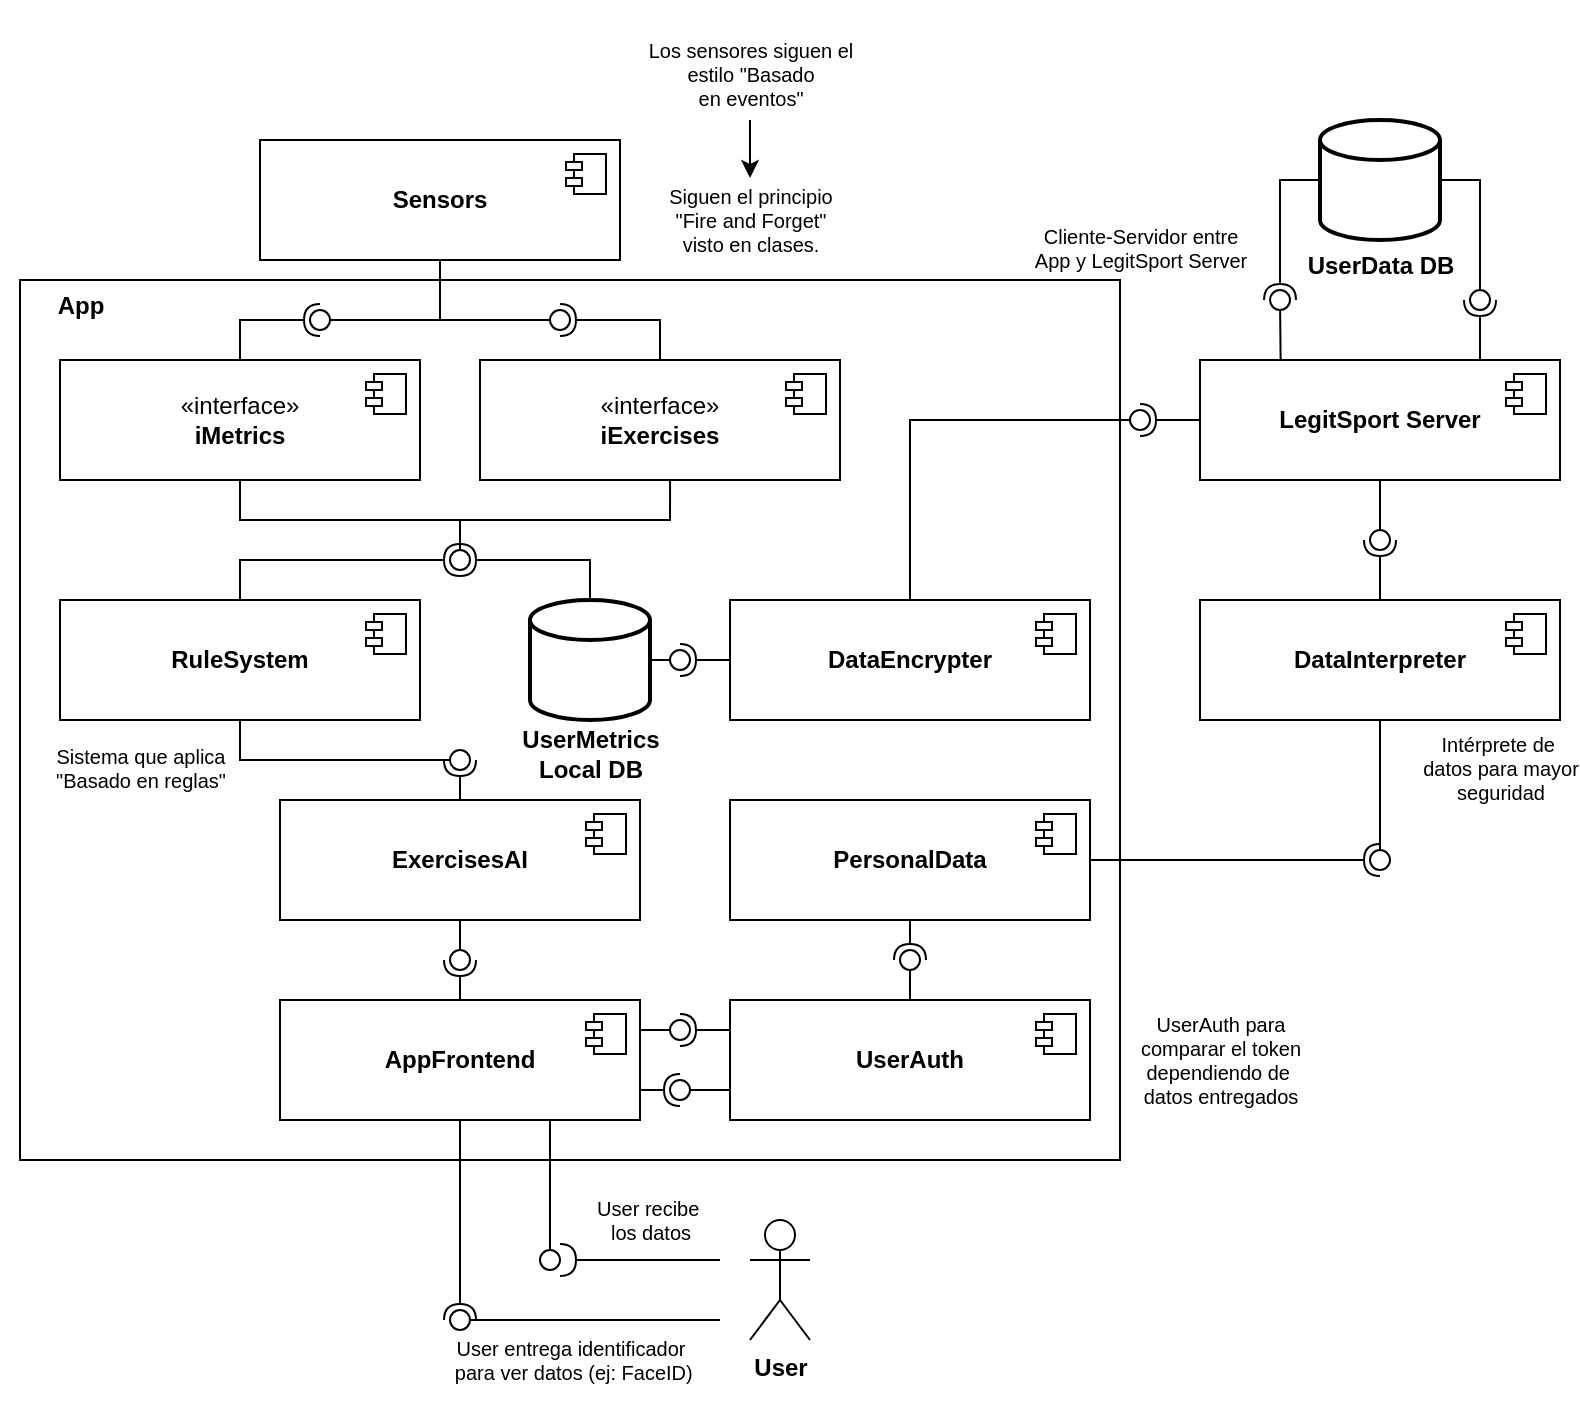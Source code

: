 <mxfile version="24.7.17">
  <diagram id="R2lEEEUBdFMjLlhIrx00" name="Page-1">
    <mxGraphModel dx="1358" dy="704" grid="1" gridSize="10" guides="1" tooltips="1" connect="1" arrows="1" fold="1" page="1" pageScale="1" pageWidth="850" pageHeight="1100" math="0" shadow="0" extFonts="Permanent Marker^https://fonts.googleapis.com/css?family=Permanent+Marker">
      <root>
        <mxCell id="0" />
        <mxCell id="1" parent="0" />
        <mxCell id="_hXt0ZtncEYP2eF8u2ab-137" value="" style="html=1;whiteSpace=wrap;" vertex="1" parent="1">
          <mxGeometry x="60" y="190" width="550" height="440" as="geometry" />
        </mxCell>
        <mxCell id="_hXt0ZtncEYP2eF8u2ab-2" value="&lt;b&gt;Sensors&lt;/b&gt;" style="html=1;dropTarget=0;whiteSpace=wrap;" vertex="1" parent="1">
          <mxGeometry x="180" y="120" width="180" height="60" as="geometry" />
        </mxCell>
        <mxCell id="_hXt0ZtncEYP2eF8u2ab-3" value="" style="shape=module;jettyWidth=8;jettyHeight=4;" vertex="1" parent="_hXt0ZtncEYP2eF8u2ab-2">
          <mxGeometry x="1" width="20" height="20" relative="1" as="geometry">
            <mxPoint x="-27" y="7" as="offset" />
          </mxGeometry>
        </mxCell>
        <mxCell id="_hXt0ZtncEYP2eF8u2ab-5" value="" style="rounded=0;orthogonalLoop=1;jettySize=auto;html=1;endArrow=halfCircle;endFill=0;endSize=6;strokeWidth=1;sketch=0;exitX=0.5;exitY=0;exitDx=0;exitDy=0;" edge="1" parent="1" source="_hXt0ZtncEYP2eF8u2ab-12">
          <mxGeometry relative="1" as="geometry">
            <mxPoint x="350" y="150" as="sourcePoint" />
            <mxPoint x="210" y="210" as="targetPoint" />
            <Array as="points">
              <mxPoint x="170" y="210" />
            </Array>
          </mxGeometry>
        </mxCell>
        <mxCell id="_hXt0ZtncEYP2eF8u2ab-6" value="" style="rounded=0;orthogonalLoop=1;jettySize=auto;html=1;endArrow=oval;endFill=0;sketch=0;sourcePerimeterSpacing=0;targetPerimeterSpacing=0;endSize=10;exitX=1;exitY=0.5;exitDx=0;exitDy=0;entryX=0.58;entryY=0.693;entryDx=0;entryDy=0;entryPerimeter=0;" edge="1" target="_hXt0ZtncEYP2eF8u2ab-7" parent="1" source="_hXt0ZtncEYP2eF8u2ab-7">
          <mxGeometry relative="1" as="geometry">
            <mxPoint x="400" y="415" as="sourcePoint" />
            <mxPoint x="300" y="150" as="targetPoint" />
          </mxGeometry>
        </mxCell>
        <mxCell id="_hXt0ZtncEYP2eF8u2ab-8" value="" style="rounded=0;orthogonalLoop=1;jettySize=auto;html=1;endArrow=oval;endFill=0;sketch=0;sourcePerimeterSpacing=0;targetPerimeterSpacing=0;endSize=10;exitX=0.5;exitY=1;exitDx=0;exitDy=0;" edge="1" parent="1" source="_hXt0ZtncEYP2eF8u2ab-2">
          <mxGeometry relative="1" as="geometry">
            <mxPoint x="280" y="200" as="sourcePoint" />
            <mxPoint x="210" y="210" as="targetPoint" />
            <Array as="points">
              <mxPoint x="270" y="210" />
            </Array>
          </mxGeometry>
        </mxCell>
        <mxCell id="_hXt0ZtncEYP2eF8u2ab-7" value="" style="ellipse;whiteSpace=wrap;html=1;align=center;aspect=fixed;fillColor=none;strokeColor=none;resizable=0;perimeter=centerPerimeter;rotatable=0;allowArrows=0;points=[];outlineConnect=1;" vertex="1" parent="1">
          <mxGeometry x="290" y="145" width="10" height="10" as="geometry" />
        </mxCell>
        <mxCell id="_hXt0ZtncEYP2eF8u2ab-12" value="&lt;div&gt;«interface»&lt;br&gt;&lt;/div&gt;&lt;b&gt;iMetrics&lt;/b&gt;" style="html=1;dropTarget=0;whiteSpace=wrap;" vertex="1" parent="1">
          <mxGeometry x="80" y="230" width="180" height="60" as="geometry" />
        </mxCell>
        <mxCell id="_hXt0ZtncEYP2eF8u2ab-13" value="" style="shape=module;jettyWidth=8;jettyHeight=4;" vertex="1" parent="_hXt0ZtncEYP2eF8u2ab-12">
          <mxGeometry x="1" width="20" height="20" relative="1" as="geometry">
            <mxPoint x="-27" y="7" as="offset" />
          </mxGeometry>
        </mxCell>
        <mxCell id="_hXt0ZtncEYP2eF8u2ab-16" value="" style="ellipse;whiteSpace=wrap;html=1;align=center;aspect=fixed;fillColor=none;strokeColor=none;resizable=0;perimeter=centerPerimeter;rotatable=0;allowArrows=0;points=[];outlineConnect=1;" vertex="1" parent="1">
          <mxGeometry x="405" y="300" width="10" height="10" as="geometry" />
        </mxCell>
        <mxCell id="_hXt0ZtncEYP2eF8u2ab-17" value="&lt;div&gt;«interface»&lt;br&gt;&lt;/div&gt;&lt;b&gt;iExercises&lt;/b&gt;" style="html=1;dropTarget=0;whiteSpace=wrap;" vertex="1" parent="1">
          <mxGeometry x="290" y="230" width="180" height="60" as="geometry" />
        </mxCell>
        <mxCell id="_hXt0ZtncEYP2eF8u2ab-18" value="" style="shape=module;jettyWidth=8;jettyHeight=4;" vertex="1" parent="_hXt0ZtncEYP2eF8u2ab-17">
          <mxGeometry x="1" width="20" height="20" relative="1" as="geometry">
            <mxPoint x="-27" y="7" as="offset" />
          </mxGeometry>
        </mxCell>
        <mxCell id="_hXt0ZtncEYP2eF8u2ab-20" value="" style="endArrow=none;html=1;rounded=0;entryX=0.5;entryY=1;entryDx=0;entryDy=0;" edge="1" parent="1" target="_hXt0ZtncEYP2eF8u2ab-2">
          <mxGeometry width="50" height="50" relative="1" as="geometry">
            <mxPoint x="270" y="210" as="sourcePoint" />
            <mxPoint x="370" y="230" as="targetPoint" />
          </mxGeometry>
        </mxCell>
        <mxCell id="_hXt0ZtncEYP2eF8u2ab-25" value="" style="rounded=0;orthogonalLoop=1;jettySize=auto;html=1;endArrow=oval;endFill=0;sketch=0;sourcePerimeterSpacing=0;targetPerimeterSpacing=0;endSize=10;" edge="1" parent="1">
          <mxGeometry relative="1" as="geometry">
            <mxPoint x="270" y="210" as="sourcePoint" />
            <mxPoint x="330" y="210" as="targetPoint" />
          </mxGeometry>
        </mxCell>
        <mxCell id="_hXt0ZtncEYP2eF8u2ab-27" value="" style="ellipse;whiteSpace=wrap;html=1;align=center;aspect=fixed;fillColor=none;strokeColor=none;resizable=0;perimeter=centerPerimeter;rotatable=0;allowArrows=0;points=[];outlineConnect=1;" vertex="1" parent="1">
          <mxGeometry x="360" y="240" width="10" height="10" as="geometry" />
        </mxCell>
        <mxCell id="_hXt0ZtncEYP2eF8u2ab-30" value="&lt;b&gt;RuleSystem&lt;/b&gt;" style="html=1;dropTarget=0;whiteSpace=wrap;" vertex="1" parent="1">
          <mxGeometry x="80" y="350" width="180" height="60" as="geometry" />
        </mxCell>
        <mxCell id="_hXt0ZtncEYP2eF8u2ab-31" value="" style="shape=module;jettyWidth=8;jettyHeight=4;" vertex="1" parent="_hXt0ZtncEYP2eF8u2ab-30">
          <mxGeometry x="1" width="20" height="20" relative="1" as="geometry">
            <mxPoint x="-27" y="7" as="offset" />
          </mxGeometry>
        </mxCell>
        <mxCell id="_hXt0ZtncEYP2eF8u2ab-33" value="" style="rounded=0;orthogonalLoop=1;jettySize=auto;html=1;endArrow=oval;endFill=0;sketch=0;sourcePerimeterSpacing=0;targetPerimeterSpacing=0;endSize=10;" edge="1" parent="1">
          <mxGeometry relative="1" as="geometry">
            <mxPoint x="280" y="310" as="sourcePoint" />
            <mxPoint x="280" y="330" as="targetPoint" />
          </mxGeometry>
        </mxCell>
        <mxCell id="_hXt0ZtncEYP2eF8u2ab-35" value="" style="rounded=0;orthogonalLoop=1;jettySize=auto;html=1;endArrow=halfCircle;endFill=0;endSize=6;strokeWidth=1;sketch=0;exitX=0.5;exitY=0;exitDx=0;exitDy=0;" edge="1" parent="1" source="_hXt0ZtncEYP2eF8u2ab-30">
          <mxGeometry relative="1" as="geometry">
            <mxPoint x="240" y="360" as="sourcePoint" />
            <mxPoint x="280" y="330" as="targetPoint" />
            <Array as="points">
              <mxPoint x="170" y="330" />
            </Array>
          </mxGeometry>
        </mxCell>
        <mxCell id="_hXt0ZtncEYP2eF8u2ab-37" value="" style="endArrow=none;html=1;rounded=0;entryX=0.528;entryY=0.998;entryDx=0;entryDy=0;entryPerimeter=0;exitX=0.5;exitY=1;exitDx=0;exitDy=0;" edge="1" parent="1" source="_hXt0ZtncEYP2eF8u2ab-12" target="_hXt0ZtncEYP2eF8u2ab-17">
          <mxGeometry width="50" height="50" relative="1" as="geometry">
            <mxPoint x="160" y="320" as="sourcePoint" />
            <mxPoint x="350" y="330" as="targetPoint" />
            <Array as="points">
              <mxPoint x="170" y="310" />
              <mxPoint x="385" y="310" />
            </Array>
          </mxGeometry>
        </mxCell>
        <mxCell id="_hXt0ZtncEYP2eF8u2ab-39" value="App" style="text;align=center;fontStyle=1;verticalAlign=middle;spacingLeft=3;spacingRight=3;strokeColor=none;rotatable=0;points=[[0,0.5],[1,0.5]];portConstraint=eastwest;html=1;" vertex="1" parent="1">
          <mxGeometry x="50" y="190" width="80" height="26" as="geometry" />
        </mxCell>
        <mxCell id="_hXt0ZtncEYP2eF8u2ab-40" value="" style="rounded=0;orthogonalLoop=1;jettySize=auto;html=1;endArrow=halfCircle;endFill=0;endSize=6;strokeWidth=1;sketch=0;" edge="1" parent="1" source="_hXt0ZtncEYP2eF8u2ab-17">
          <mxGeometry relative="1" as="geometry">
            <mxPoint x="400" y="195" as="sourcePoint" />
            <mxPoint x="330" y="210" as="targetPoint" />
            <Array as="points">
              <mxPoint x="380" y="210" />
              <mxPoint x="360" y="210" />
            </Array>
          </mxGeometry>
        </mxCell>
        <mxCell id="_hXt0ZtncEYP2eF8u2ab-48" value="&lt;b&gt;LegitSport Server&lt;/b&gt;" style="html=1;dropTarget=0;whiteSpace=wrap;" vertex="1" parent="1">
          <mxGeometry x="650" y="230" width="180" height="60" as="geometry" />
        </mxCell>
        <mxCell id="_hXt0ZtncEYP2eF8u2ab-49" value="" style="shape=module;jettyWidth=8;jettyHeight=4;" vertex="1" parent="_hXt0ZtncEYP2eF8u2ab-48">
          <mxGeometry x="1" width="20" height="20" relative="1" as="geometry">
            <mxPoint x="-27" y="7" as="offset" />
          </mxGeometry>
        </mxCell>
        <mxCell id="_hXt0ZtncEYP2eF8u2ab-50" value="&lt;b&gt;User&lt;/b&gt;" style="shape=umlActor;verticalLabelPosition=bottom;verticalAlign=top;html=1;" vertex="1" parent="1">
          <mxGeometry x="425" y="660" width="30" height="60" as="geometry" />
        </mxCell>
        <mxCell id="_hXt0ZtncEYP2eF8u2ab-56" value="" style="ellipse;whiteSpace=wrap;html=1;align=center;aspect=fixed;fillColor=none;strokeColor=none;resizable=0;perimeter=centerPerimeter;rotatable=0;allowArrows=0;points=[];outlineConnect=1;" vertex="1" parent="1">
          <mxGeometry x="305" y="70" width="10" height="10" as="geometry" />
        </mxCell>
        <mxCell id="_hXt0ZtncEYP2eF8u2ab-60" value="&lt;b&gt;ExercisesAI&lt;/b&gt;" style="html=1;dropTarget=0;whiteSpace=wrap;" vertex="1" parent="1">
          <mxGeometry x="190" y="450" width="180" height="60" as="geometry" />
        </mxCell>
        <mxCell id="_hXt0ZtncEYP2eF8u2ab-61" value="" style="shape=module;jettyWidth=8;jettyHeight=4;" vertex="1" parent="_hXt0ZtncEYP2eF8u2ab-60">
          <mxGeometry x="1" width="20" height="20" relative="1" as="geometry">
            <mxPoint x="-27" y="7" as="offset" />
          </mxGeometry>
        </mxCell>
        <mxCell id="_hXt0ZtncEYP2eF8u2ab-62" value="" style="rounded=0;orthogonalLoop=1;jettySize=auto;html=1;endArrow=halfCircle;endFill=0;endSize=6;strokeWidth=1;sketch=0;exitX=0.5;exitY=0;exitDx=0;exitDy=0;" edge="1" parent="1" source="_hXt0ZtncEYP2eF8u2ab-60">
          <mxGeometry relative="1" as="geometry">
            <mxPoint x="460" y="345" as="sourcePoint" />
            <mxPoint x="280" y="430" as="targetPoint" />
          </mxGeometry>
        </mxCell>
        <mxCell id="_hXt0ZtncEYP2eF8u2ab-63" value="" style="rounded=0;orthogonalLoop=1;jettySize=auto;html=1;endArrow=oval;endFill=0;sketch=0;sourcePerimeterSpacing=0;targetPerimeterSpacing=0;endSize=10;exitX=0.5;exitY=1;exitDx=0;exitDy=0;" edge="1" parent="1" source="_hXt0ZtncEYP2eF8u2ab-30">
          <mxGeometry relative="1" as="geometry">
            <mxPoint x="420" y="345" as="sourcePoint" />
            <mxPoint x="280" y="430" as="targetPoint" />
            <Array as="points">
              <mxPoint x="170" y="430" />
            </Array>
          </mxGeometry>
        </mxCell>
        <mxCell id="_hXt0ZtncEYP2eF8u2ab-64" value="" style="ellipse;whiteSpace=wrap;html=1;align=center;aspect=fixed;fillColor=none;strokeColor=none;resizable=0;perimeter=centerPerimeter;rotatable=0;allowArrows=0;points=[];outlineConnect=1;" vertex="1" parent="1">
          <mxGeometry x="435" y="340" width="10" height="10" as="geometry" />
        </mxCell>
        <mxCell id="_hXt0ZtncEYP2eF8u2ab-73" value="" style="strokeWidth=2;html=1;shape=mxgraph.flowchart.database;whiteSpace=wrap;" vertex="1" parent="1">
          <mxGeometry x="315" y="350" width="60" height="60" as="geometry" />
        </mxCell>
        <mxCell id="_hXt0ZtncEYP2eF8u2ab-74" value="UserMetrics&lt;div&gt;Local&amp;nbsp;&lt;span style=&quot;background-color: initial;&quot;&gt;DB&lt;/span&gt;&lt;/div&gt;" style="text;align=center;fontStyle=1;verticalAlign=middle;spacingLeft=3;spacingRight=3;strokeColor=none;rotatable=0;points=[[0,0.5],[1,0.5]];portConstraint=eastwest;html=1;" vertex="1" parent="1">
          <mxGeometry x="305" y="414" width="80" height="26" as="geometry" />
        </mxCell>
        <mxCell id="_hXt0ZtncEYP2eF8u2ab-75" value="&lt;b&gt;DataEncrypter&lt;/b&gt;" style="html=1;dropTarget=0;whiteSpace=wrap;" vertex="1" parent="1">
          <mxGeometry x="415" y="350" width="180" height="60" as="geometry" />
        </mxCell>
        <mxCell id="_hXt0ZtncEYP2eF8u2ab-76" value="" style="shape=module;jettyWidth=8;jettyHeight=4;" vertex="1" parent="_hXt0ZtncEYP2eF8u2ab-75">
          <mxGeometry x="1" width="20" height="20" relative="1" as="geometry">
            <mxPoint x="-27" y="7" as="offset" />
          </mxGeometry>
        </mxCell>
        <mxCell id="_hXt0ZtncEYP2eF8u2ab-78" value="" style="ellipse;whiteSpace=wrap;html=1;align=center;aspect=fixed;fillColor=none;strokeColor=none;resizable=0;perimeter=centerPerimeter;rotatable=0;allowArrows=0;points=[];outlineConnect=1;" vertex="1" parent="1">
          <mxGeometry x="410" y="390" width="10" height="10" as="geometry" />
        </mxCell>
        <mxCell id="_hXt0ZtncEYP2eF8u2ab-79" value="" style="rounded=0;orthogonalLoop=1;jettySize=auto;html=1;endArrow=halfCircle;endFill=0;endSize=6;strokeWidth=1;sketch=0;exitX=0;exitY=0.5;exitDx=0;exitDy=0;" edge="1" parent="1" source="_hXt0ZtncEYP2eF8u2ab-75">
          <mxGeometry relative="1" as="geometry">
            <mxPoint x="450" y="395" as="sourcePoint" />
            <mxPoint x="390" y="380" as="targetPoint" />
          </mxGeometry>
        </mxCell>
        <mxCell id="_hXt0ZtncEYP2eF8u2ab-80" value="" style="rounded=0;orthogonalLoop=1;jettySize=auto;html=1;endArrow=oval;endFill=0;sketch=0;sourcePerimeterSpacing=0;targetPerimeterSpacing=0;endSize=10;exitX=1;exitY=0.5;exitDx=0;exitDy=0;exitPerimeter=0;" edge="1" parent="1" source="_hXt0ZtncEYP2eF8u2ab-73">
          <mxGeometry relative="1" as="geometry">
            <mxPoint x="410" y="395" as="sourcePoint" />
            <mxPoint x="390" y="380" as="targetPoint" />
          </mxGeometry>
        </mxCell>
        <mxCell id="_hXt0ZtncEYP2eF8u2ab-81" value="" style="ellipse;whiteSpace=wrap;html=1;align=center;aspect=fixed;fillColor=none;strokeColor=none;resizable=0;perimeter=centerPerimeter;rotatable=0;allowArrows=0;points=[];outlineConnect=1;" vertex="1" parent="1">
          <mxGeometry x="425" y="390" width="10" height="10" as="geometry" />
        </mxCell>
        <mxCell id="_hXt0ZtncEYP2eF8u2ab-83" value="" style="rounded=0;orthogonalLoop=1;jettySize=auto;html=1;endArrow=halfCircle;endFill=0;endSize=6;strokeWidth=1;sketch=0;exitX=0;exitY=0.5;exitDx=0;exitDy=0;" edge="1" parent="1" source="_hXt0ZtncEYP2eF8u2ab-48">
          <mxGeometry relative="1" as="geometry">
            <mxPoint x="470" y="465" as="sourcePoint" />
            <mxPoint x="620" y="260" as="targetPoint" />
            <Array as="points" />
          </mxGeometry>
        </mxCell>
        <mxCell id="_hXt0ZtncEYP2eF8u2ab-84" value="" style="rounded=0;orthogonalLoop=1;jettySize=auto;html=1;endArrow=oval;endFill=0;sketch=0;sourcePerimeterSpacing=0;targetPerimeterSpacing=0;endSize=10;exitX=0.5;exitY=0;exitDx=0;exitDy=0;" edge="1" parent="1" source="_hXt0ZtncEYP2eF8u2ab-75">
          <mxGeometry relative="1" as="geometry">
            <mxPoint x="430" y="465" as="sourcePoint" />
            <mxPoint x="620" y="260" as="targetPoint" />
            <Array as="points">
              <mxPoint x="505" y="260" />
            </Array>
          </mxGeometry>
        </mxCell>
        <mxCell id="_hXt0ZtncEYP2eF8u2ab-85" value="" style="ellipse;whiteSpace=wrap;html=1;align=center;aspect=fixed;fillColor=none;strokeColor=none;resizable=0;perimeter=centerPerimeter;rotatable=0;allowArrows=0;points=[];outlineConnect=1;" vertex="1" parent="1">
          <mxGeometry x="445" y="460" width="10" height="10" as="geometry" />
        </mxCell>
        <mxCell id="_hXt0ZtncEYP2eF8u2ab-86" value="" style="rounded=0;orthogonalLoop=1;jettySize=auto;html=1;endArrow=halfCircle;endFill=0;endSize=6;strokeWidth=1;sketch=0;exitX=0.5;exitY=0;exitDx=0;exitDy=0;exitPerimeter=0;" edge="1" parent="1" source="_hXt0ZtncEYP2eF8u2ab-73">
          <mxGeometry relative="1" as="geometry">
            <mxPoint x="540" y="435" as="sourcePoint" />
            <mxPoint x="280" y="330" as="targetPoint" />
            <Array as="points">
              <mxPoint x="345" y="330" />
            </Array>
          </mxGeometry>
        </mxCell>
        <mxCell id="_hXt0ZtncEYP2eF8u2ab-89" value="&lt;b&gt;AppFrontend&lt;/b&gt;" style="html=1;dropTarget=0;whiteSpace=wrap;" vertex="1" parent="1">
          <mxGeometry x="190" y="550" width="180" height="60" as="geometry" />
        </mxCell>
        <mxCell id="_hXt0ZtncEYP2eF8u2ab-90" value="" style="shape=module;jettyWidth=8;jettyHeight=4;" vertex="1" parent="_hXt0ZtncEYP2eF8u2ab-89">
          <mxGeometry x="1" width="20" height="20" relative="1" as="geometry">
            <mxPoint x="-27" y="7" as="offset" />
          </mxGeometry>
        </mxCell>
        <mxCell id="_hXt0ZtncEYP2eF8u2ab-91" value="" style="rounded=0;orthogonalLoop=1;jettySize=auto;html=1;endArrow=halfCircle;endFill=0;endSize=6;strokeWidth=1;sketch=0;exitX=0.5;exitY=0;exitDx=0;exitDy=0;" edge="1" parent="1" source="_hXt0ZtncEYP2eF8u2ab-89">
          <mxGeometry relative="1" as="geometry">
            <mxPoint x="480" y="635" as="sourcePoint" />
            <mxPoint x="280" y="530" as="targetPoint" />
          </mxGeometry>
        </mxCell>
        <mxCell id="_hXt0ZtncEYP2eF8u2ab-92" value="" style="rounded=0;orthogonalLoop=1;jettySize=auto;html=1;endArrow=oval;endFill=0;sketch=0;sourcePerimeterSpacing=0;targetPerimeterSpacing=0;endSize=10;exitX=0.5;exitY=1;exitDx=0;exitDy=0;" edge="1" parent="1" source="_hXt0ZtncEYP2eF8u2ab-60">
          <mxGeometry relative="1" as="geometry">
            <mxPoint x="440" y="635" as="sourcePoint" />
            <mxPoint x="280" y="530" as="targetPoint" />
          </mxGeometry>
        </mxCell>
        <mxCell id="_hXt0ZtncEYP2eF8u2ab-95" value="" style="rounded=0;orthogonalLoop=1;jettySize=auto;html=1;endArrow=halfCircle;endFill=0;endSize=6;strokeWidth=1;sketch=0;exitX=0.5;exitY=0;exitDx=0;exitDy=0;" edge="1" parent="1" source="_hXt0ZtncEYP2eF8u2ab-98">
          <mxGeometry relative="1" as="geometry">
            <mxPoint x="740" y="530" as="sourcePoint" />
            <mxPoint x="740" y="320" as="targetPoint" />
            <Array as="points">
              <mxPoint x="740" y="320" />
            </Array>
          </mxGeometry>
        </mxCell>
        <mxCell id="_hXt0ZtncEYP2eF8u2ab-96" value="" style="rounded=0;orthogonalLoop=1;jettySize=auto;html=1;endArrow=oval;endFill=0;sketch=0;sourcePerimeterSpacing=0;targetPerimeterSpacing=0;endSize=10;exitX=0.5;exitY=1;exitDx=0;exitDy=0;" edge="1" parent="1" source="_hXt0ZtncEYP2eF8u2ab-48">
          <mxGeometry relative="1" as="geometry">
            <mxPoint x="747.5" y="340" as="sourcePoint" />
            <mxPoint x="740" y="320" as="targetPoint" />
          </mxGeometry>
        </mxCell>
        <mxCell id="_hXt0ZtncEYP2eF8u2ab-98" value="&lt;b&gt;DataInterpreter&lt;/b&gt;" style="html=1;dropTarget=0;whiteSpace=wrap;" vertex="1" parent="1">
          <mxGeometry x="650" y="350" width="180" height="60" as="geometry" />
        </mxCell>
        <mxCell id="_hXt0ZtncEYP2eF8u2ab-99" value="" style="shape=module;jettyWidth=8;jettyHeight=4;" vertex="1" parent="_hXt0ZtncEYP2eF8u2ab-98">
          <mxGeometry x="1" width="20" height="20" relative="1" as="geometry">
            <mxPoint x="-27" y="7" as="offset" />
          </mxGeometry>
        </mxCell>
        <mxCell id="_hXt0ZtncEYP2eF8u2ab-100" value="" style="rounded=0;orthogonalLoop=1;jettySize=auto;html=1;endArrow=halfCircle;endFill=0;endSize=6;strokeWidth=1;sketch=0;" edge="1" parent="1">
          <mxGeometry relative="1" as="geometry">
            <mxPoint x="410" y="680" as="sourcePoint" />
            <mxPoint x="330" y="680" as="targetPoint" />
          </mxGeometry>
        </mxCell>
        <mxCell id="_hXt0ZtncEYP2eF8u2ab-102" value="" style="ellipse;whiteSpace=wrap;html=1;align=center;aspect=fixed;fillColor=none;strokeColor=none;resizable=0;perimeter=centerPerimeter;rotatable=0;allowArrows=0;points=[];outlineConnect=1;" vertex="1" parent="1">
          <mxGeometry x="575" y="510" width="10" height="10" as="geometry" />
        </mxCell>
        <mxCell id="_hXt0ZtncEYP2eF8u2ab-107" value="&lt;b&gt;UserAuth&lt;/b&gt;" style="html=1;dropTarget=0;whiteSpace=wrap;" vertex="1" parent="1">
          <mxGeometry x="415" y="550" width="180" height="60" as="geometry" />
        </mxCell>
        <mxCell id="_hXt0ZtncEYP2eF8u2ab-108" value="" style="shape=module;jettyWidth=8;jettyHeight=4;" vertex="1" parent="_hXt0ZtncEYP2eF8u2ab-107">
          <mxGeometry x="1" width="20" height="20" relative="1" as="geometry">
            <mxPoint x="-27" y="7" as="offset" />
          </mxGeometry>
        </mxCell>
        <mxCell id="_hXt0ZtncEYP2eF8u2ab-110" value="" style="rounded=0;orthogonalLoop=1;jettySize=auto;html=1;endArrow=oval;endFill=0;sketch=0;sourcePerimeterSpacing=0;targetPerimeterSpacing=0;endSize=10;exitX=0.5;exitY=1;exitDx=0;exitDy=0;" edge="1" parent="1" source="_hXt0ZtncEYP2eF8u2ab-98">
          <mxGeometry relative="1" as="geometry">
            <mxPoint x="550" y="435" as="sourcePoint" />
            <mxPoint x="740" y="480" as="targetPoint" />
          </mxGeometry>
        </mxCell>
        <mxCell id="_hXt0ZtncEYP2eF8u2ab-111" value="" style="ellipse;whiteSpace=wrap;html=1;align=center;aspect=fixed;fillColor=none;strokeColor=none;resizable=0;perimeter=centerPerimeter;rotatable=0;allowArrows=0;points=[];outlineConnect=1;" vertex="1" parent="1">
          <mxGeometry x="565" y="430" width="10" height="10" as="geometry" />
        </mxCell>
        <mxCell id="_hXt0ZtncEYP2eF8u2ab-112" value="" style="strokeWidth=2;html=1;shape=mxgraph.flowchart.database;whiteSpace=wrap;" vertex="1" parent="1">
          <mxGeometry x="710" y="110" width="60" height="60" as="geometry" />
        </mxCell>
        <mxCell id="_hXt0ZtncEYP2eF8u2ab-113" value="UserData DB" style="text;align=center;fontStyle=1;verticalAlign=middle;spacingLeft=3;spacingRight=3;strokeColor=none;rotatable=0;points=[[0,0.5],[1,0.5]];portConstraint=eastwest;html=1;" vertex="1" parent="1">
          <mxGeometry x="700" y="170" width="80" height="26" as="geometry" />
        </mxCell>
        <mxCell id="_hXt0ZtncEYP2eF8u2ab-114" value="" style="rounded=0;orthogonalLoop=1;jettySize=auto;html=1;endArrow=oval;endFill=0;sketch=0;sourcePerimeterSpacing=0;targetPerimeterSpacing=0;endSize=10;exitX=0.224;exitY=0.002;exitDx=0;exitDy=0;exitPerimeter=0;" edge="1" parent="1" source="_hXt0ZtncEYP2eF8u2ab-48">
          <mxGeometry relative="1" as="geometry">
            <mxPoint x="750" y="350" as="sourcePoint" />
            <mxPoint x="690" y="200" as="targetPoint" />
          </mxGeometry>
        </mxCell>
        <mxCell id="_hXt0ZtncEYP2eF8u2ab-115" value="" style="rounded=0;orthogonalLoop=1;jettySize=auto;html=1;endArrow=oval;endFill=0;sketch=0;sourcePerimeterSpacing=0;targetPerimeterSpacing=0;endSize=10;exitX=1;exitY=0.5;exitDx=0;exitDy=0;exitPerimeter=0;" edge="1" parent="1" source="_hXt0ZtncEYP2eF8u2ab-112">
          <mxGeometry relative="1" as="geometry">
            <mxPoint x="705" y="290" as="sourcePoint" />
            <mxPoint x="790" y="200" as="targetPoint" />
            <Array as="points">
              <mxPoint x="790" y="140" />
            </Array>
          </mxGeometry>
        </mxCell>
        <mxCell id="_hXt0ZtncEYP2eF8u2ab-118" value="" style="rounded=0;orthogonalLoop=1;jettySize=auto;html=1;endArrow=halfCircle;endFill=0;endSize=6;strokeWidth=1;sketch=0;exitX=0;exitY=0.5;exitDx=0;exitDy=0;exitPerimeter=0;" edge="1" parent="1" source="_hXt0ZtncEYP2eF8u2ab-112">
          <mxGeometry relative="1" as="geometry">
            <mxPoint x="590" y="355" as="sourcePoint" />
            <mxPoint x="690" y="200" as="targetPoint" />
            <Array as="points">
              <mxPoint x="690" y="140" />
            </Array>
          </mxGeometry>
        </mxCell>
        <mxCell id="_hXt0ZtncEYP2eF8u2ab-120" value="" style="ellipse;whiteSpace=wrap;html=1;align=center;aspect=fixed;fillColor=none;strokeColor=none;resizable=0;perimeter=centerPerimeter;rotatable=0;allowArrows=0;points=[];outlineConnect=1;" vertex="1" parent="1">
          <mxGeometry x="565" y="350" width="10" height="10" as="geometry" />
        </mxCell>
        <mxCell id="_hXt0ZtncEYP2eF8u2ab-121" value="" style="rounded=0;orthogonalLoop=1;jettySize=auto;html=1;endArrow=halfCircle;endFill=0;endSize=6;strokeWidth=1;sketch=0;" edge="1" parent="1">
          <mxGeometry relative="1" as="geometry">
            <mxPoint x="790" y="230" as="sourcePoint" />
            <mxPoint x="790" y="200" as="targetPoint" />
            <Array as="points" />
          </mxGeometry>
        </mxCell>
        <mxCell id="_hXt0ZtncEYP2eF8u2ab-122" value="&lt;b&gt;PersonalData&lt;/b&gt;" style="html=1;dropTarget=0;whiteSpace=wrap;" vertex="1" parent="1">
          <mxGeometry x="415" y="450" width="180" height="60" as="geometry" />
        </mxCell>
        <mxCell id="_hXt0ZtncEYP2eF8u2ab-123" value="" style="shape=module;jettyWidth=8;jettyHeight=4;" vertex="1" parent="_hXt0ZtncEYP2eF8u2ab-122">
          <mxGeometry x="1" width="20" height="20" relative="1" as="geometry">
            <mxPoint x="-27" y="7" as="offset" />
          </mxGeometry>
        </mxCell>
        <mxCell id="_hXt0ZtncEYP2eF8u2ab-124" value="User entrega identificador&lt;div style=&quot;font-size: 10px;&quot;&gt;&amp;nbsp;para ver datos (ej: FaceID)&lt;/div&gt;" style="text;align=center;fontStyle=0;verticalAlign=middle;spacingLeft=3;spacingRight=3;strokeColor=none;rotatable=0;points=[[0,0.5],[1,0.5]];portConstraint=eastwest;html=1;fontSize=10;" vertex="1" parent="1">
          <mxGeometry x="305" y="700" width="60" height="60" as="geometry" />
        </mxCell>
        <mxCell id="_hXt0ZtncEYP2eF8u2ab-125" value="" style="rounded=0;orthogonalLoop=1;jettySize=auto;html=1;endArrow=halfCircle;endFill=0;endSize=6;strokeWidth=1;sketch=0;exitX=0;exitY=0.25;exitDx=0;exitDy=0;" edge="1" parent="1" source="_hXt0ZtncEYP2eF8u2ab-107">
          <mxGeometry relative="1" as="geometry">
            <mxPoint x="610" y="595" as="sourcePoint" />
            <mxPoint x="390" y="565" as="targetPoint" />
          </mxGeometry>
        </mxCell>
        <mxCell id="_hXt0ZtncEYP2eF8u2ab-126" value="" style="rounded=0;orthogonalLoop=1;jettySize=auto;html=1;endArrow=oval;endFill=0;sketch=0;sourcePerimeterSpacing=0;targetPerimeterSpacing=0;endSize=10;exitX=1;exitY=0.25;exitDx=0;exitDy=0;" edge="1" parent="1" source="_hXt0ZtncEYP2eF8u2ab-89">
          <mxGeometry relative="1" as="geometry">
            <mxPoint x="570" y="595" as="sourcePoint" />
            <mxPoint x="390" y="565" as="targetPoint" />
          </mxGeometry>
        </mxCell>
        <mxCell id="_hXt0ZtncEYP2eF8u2ab-127" value="" style="ellipse;whiteSpace=wrap;html=1;align=center;aspect=fixed;fillColor=none;strokeColor=none;resizable=0;perimeter=centerPerimeter;rotatable=0;allowArrows=0;points=[];outlineConnect=1;" vertex="1" parent="1">
          <mxGeometry x="585" y="590" width="10" height="10" as="geometry" />
        </mxCell>
        <mxCell id="_hXt0ZtncEYP2eF8u2ab-130" value="" style="rounded=0;orthogonalLoop=1;jettySize=auto;html=1;endArrow=halfCircle;endFill=0;endSize=6;strokeWidth=1;sketch=0;exitX=1;exitY=0.75;exitDx=0;exitDy=0;" edge="1" parent="1" source="_hXt0ZtncEYP2eF8u2ab-89">
          <mxGeometry relative="1" as="geometry">
            <mxPoint x="415" y="600" as="sourcePoint" />
            <mxPoint x="390" y="595" as="targetPoint" />
          </mxGeometry>
        </mxCell>
        <mxCell id="_hXt0ZtncEYP2eF8u2ab-131" value="" style="rounded=0;orthogonalLoop=1;jettySize=auto;html=1;endArrow=oval;endFill=0;sketch=0;sourcePerimeterSpacing=0;targetPerimeterSpacing=0;endSize=10;exitX=0;exitY=0.75;exitDx=0;exitDy=0;" edge="1" parent="1" source="_hXt0ZtncEYP2eF8u2ab-107">
          <mxGeometry relative="1" as="geometry">
            <mxPoint x="375" y="600" as="sourcePoint" />
            <mxPoint x="390" y="595" as="targetPoint" />
          </mxGeometry>
        </mxCell>
        <mxCell id="_hXt0ZtncEYP2eF8u2ab-133" value="" style="rounded=0;orthogonalLoop=1;jettySize=auto;html=1;endArrow=halfCircle;endFill=0;endSize=6;strokeWidth=1;sketch=0;exitX=1;exitY=0.5;exitDx=0;exitDy=0;" edge="1" parent="1" source="_hXt0ZtncEYP2eF8u2ab-122">
          <mxGeometry relative="1" as="geometry">
            <mxPoint x="760" y="370" as="sourcePoint" />
            <mxPoint x="740" y="480" as="targetPoint" />
            <Array as="points" />
          </mxGeometry>
        </mxCell>
        <mxCell id="_hXt0ZtncEYP2eF8u2ab-134" value="" style="rounded=0;orthogonalLoop=1;jettySize=auto;html=1;endArrow=halfCircle;endFill=0;endSize=6;strokeWidth=1;sketch=0;exitX=0.5;exitY=1;exitDx=0;exitDy=0;" edge="1" parent="1" source="_hXt0ZtncEYP2eF8u2ab-122">
          <mxGeometry relative="1" as="geometry">
            <mxPoint x="462.5" y="520" as="sourcePoint" />
            <mxPoint x="505" y="530" as="targetPoint" />
          </mxGeometry>
        </mxCell>
        <mxCell id="_hXt0ZtncEYP2eF8u2ab-135" value="" style="rounded=0;orthogonalLoop=1;jettySize=auto;html=1;endArrow=oval;endFill=0;sketch=0;sourcePerimeterSpacing=0;targetPerimeterSpacing=0;endSize=10;exitX=0.5;exitY=0;exitDx=0;exitDy=0;" edge="1" parent="1" source="_hXt0ZtncEYP2eF8u2ab-107">
          <mxGeometry relative="1" as="geometry">
            <mxPoint x="495" y="550" as="sourcePoint" />
            <mxPoint x="505" y="530" as="targetPoint" />
          </mxGeometry>
        </mxCell>
        <mxCell id="_hXt0ZtncEYP2eF8u2ab-136" value="" style="ellipse;whiteSpace=wrap;html=1;align=center;aspect=fixed;fillColor=none;strokeColor=none;resizable=0;perimeter=centerPerimeter;rotatable=0;allowArrows=0;points=[];outlineConnect=1;" vertex="1" parent="1">
          <mxGeometry x="542.5" y="520" width="10" height="10" as="geometry" />
        </mxCell>
        <mxCell id="_hXt0ZtncEYP2eF8u2ab-138" value="" style="rounded=0;orthogonalLoop=1;jettySize=auto;html=1;endArrow=halfCircle;endFill=0;endSize=6;strokeWidth=1;sketch=0;exitX=0.5;exitY=1;exitDx=0;exitDy=0;" edge="1" parent="1" source="_hXt0ZtncEYP2eF8u2ab-89">
          <mxGeometry relative="1" as="geometry">
            <mxPoint x="450" y="675" as="sourcePoint" />
            <mxPoint x="280" y="710" as="targetPoint" />
          </mxGeometry>
        </mxCell>
        <mxCell id="_hXt0ZtncEYP2eF8u2ab-139" value="" style="rounded=0;orthogonalLoop=1;jettySize=auto;html=1;endArrow=oval;endFill=0;sketch=0;sourcePerimeterSpacing=0;targetPerimeterSpacing=0;endSize=10;" edge="1" parent="1">
          <mxGeometry relative="1" as="geometry">
            <mxPoint x="410" y="710" as="sourcePoint" />
            <mxPoint x="280" y="710" as="targetPoint" />
          </mxGeometry>
        </mxCell>
        <mxCell id="_hXt0ZtncEYP2eF8u2ab-140" value="" style="ellipse;whiteSpace=wrap;html=1;align=center;aspect=fixed;fillColor=none;strokeColor=none;resizable=0;perimeter=centerPerimeter;rotatable=0;allowArrows=0;points=[];outlineConnect=1;" vertex="1" parent="1">
          <mxGeometry x="425" y="670" width="10" height="10" as="geometry" />
        </mxCell>
        <mxCell id="_hXt0ZtncEYP2eF8u2ab-142" value="" style="rounded=0;orthogonalLoop=1;jettySize=auto;html=1;endArrow=oval;endFill=0;sketch=0;sourcePerimeterSpacing=0;targetPerimeterSpacing=0;endSize=10;exitX=0.75;exitY=1;exitDx=0;exitDy=0;" edge="1" parent="1" source="_hXt0ZtncEYP2eF8u2ab-89">
          <mxGeometry relative="1" as="geometry">
            <mxPoint x="330" y="655" as="sourcePoint" />
            <mxPoint x="325" y="680" as="targetPoint" />
          </mxGeometry>
        </mxCell>
        <mxCell id="_hXt0ZtncEYP2eF8u2ab-143" value="" style="ellipse;whiteSpace=wrap;html=1;align=center;aspect=fixed;fillColor=none;strokeColor=none;resizable=0;perimeter=centerPerimeter;rotatable=0;allowArrows=0;points=[];outlineConnect=1;" vertex="1" parent="1">
          <mxGeometry x="345" y="650" width="10" height="10" as="geometry" />
        </mxCell>
        <mxCell id="_hXt0ZtncEYP2eF8u2ab-144" value="User recibe&amp;nbsp;&lt;div&gt;los datos&lt;/div&gt;" style="text;align=center;fontStyle=0;verticalAlign=middle;spacingLeft=3;spacingRight=3;strokeColor=none;rotatable=0;points=[[0,0.5],[1,0.5]];portConstraint=eastwest;html=1;fontSize=10;" vertex="1" parent="1">
          <mxGeometry x="345" y="630" width="60" height="60" as="geometry" />
        </mxCell>
        <mxCell id="_hXt0ZtncEYP2eF8u2ab-145" value="Intérprete de&amp;nbsp;&lt;div&gt;datos para mayor&lt;/div&gt;&lt;div&gt;seguridad&lt;/div&gt;" style="text;align=center;fontStyle=0;verticalAlign=middle;spacingLeft=3;spacingRight=3;strokeColor=none;rotatable=0;points=[[0,0.5],[1,0.5]];portConstraint=eastwest;html=1;fontSize=10;" vertex="1" parent="1">
          <mxGeometry x="770" y="397" width="60" height="73" as="geometry" />
        </mxCell>
        <mxCell id="_hXt0ZtncEYP2eF8u2ab-146" value="UserAuth para&lt;div&gt;comparar el token&lt;/div&gt;&lt;div&gt;dependiendo de&amp;nbsp;&lt;/div&gt;&lt;div&gt;datos entregados&lt;/div&gt;" style="text;align=center;fontStyle=0;verticalAlign=middle;spacingLeft=3;spacingRight=3;strokeColor=none;rotatable=0;points=[[0,0.5],[1,0.5]];portConstraint=eastwest;html=1;fontSize=10;" vertex="1" parent="1">
          <mxGeometry x="630" y="543.5" width="60" height="73" as="geometry" />
        </mxCell>
        <mxCell id="_hXt0ZtncEYP2eF8u2ab-147" value="Cliente-Servidor entre&lt;div&gt;App y LegitSport Server&lt;/div&gt;&lt;div&gt;&lt;br&gt;&lt;/div&gt;" style="text;align=center;fontStyle=0;verticalAlign=middle;spacingLeft=3;spacingRight=3;strokeColor=none;rotatable=0;points=[[0,0.5],[1,0.5]];portConstraint=eastwest;html=1;fontSize=10;" vertex="1" parent="1">
          <mxGeometry x="590" y="143" width="60" height="73" as="geometry" />
        </mxCell>
        <mxCell id="_hXt0ZtncEYP2eF8u2ab-148" value="Sistema que aplica&lt;div&gt;&quot;Basado en reglas&quot;&lt;/div&gt;" style="text;align=center;fontStyle=0;verticalAlign=middle;spacingLeft=3;spacingRight=3;strokeColor=none;rotatable=0;points=[[0,0.5],[1,0.5]];portConstraint=eastwest;html=1;fontSize=10;" vertex="1" parent="1">
          <mxGeometry x="90" y="397" width="60" height="73" as="geometry" />
        </mxCell>
        <mxCell id="_hXt0ZtncEYP2eF8u2ab-149" value="&lt;div&gt;Los sensores siguen el&lt;/div&gt;&lt;div&gt;estilo &quot;Basado&lt;/div&gt;&lt;div&gt;en eventos&quot;&lt;/div&gt;" style="text;align=center;fontStyle=0;verticalAlign=middle;spacingLeft=3;spacingRight=3;strokeColor=none;rotatable=0;points=[[0,0.5],[1,0.5]];portConstraint=eastwest;html=1;fontSize=10;" vertex="1" parent="1">
          <mxGeometry x="395" y="50" width="60" height="73" as="geometry" />
        </mxCell>
        <mxCell id="_hXt0ZtncEYP2eF8u2ab-150" value="&lt;div&gt;Siguen el principio&lt;/div&gt;&lt;div&gt;&quot;Fire and Forget&quot;&lt;/div&gt;&lt;div&gt;visto en clases.&lt;/div&gt;" style="text;align=center;fontStyle=0;verticalAlign=middle;spacingLeft=3;spacingRight=3;strokeColor=none;rotatable=0;points=[[0,0.5],[1,0.5]];portConstraint=eastwest;html=1;fontSize=10;" vertex="1" parent="1">
          <mxGeometry x="395" y="123" width="60" height="73" as="geometry" />
        </mxCell>
        <mxCell id="_hXt0ZtncEYP2eF8u2ab-151" value="" style="endArrow=classic;html=1;rounded=0;" edge="1" parent="1">
          <mxGeometry width="50" height="50" relative="1" as="geometry">
            <mxPoint x="425" y="110.002" as="sourcePoint" />
            <mxPoint x="425" y="139" as="targetPoint" />
          </mxGeometry>
        </mxCell>
      </root>
    </mxGraphModel>
  </diagram>
</mxfile>

